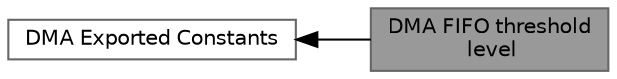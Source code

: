 digraph "DMA FIFO threshold level"
{
 // LATEX_PDF_SIZE
  bgcolor="transparent";
  edge [fontname=Helvetica,fontsize=10,labelfontname=Helvetica,labelfontsize=10];
  node [fontname=Helvetica,fontsize=10,shape=box,height=0.2,width=0.4];
  rankdir=LR;
  Node2 [id="Node000002",label="DMA Exported Constants",height=0.2,width=0.4,color="grey40", fillcolor="white", style="filled",URL="$group__DMA__Exported__Constants.html",tooltip="DMA Exported constants."];
  Node1 [id="Node000001",label="DMA FIFO threshold\l level",height=0.2,width=0.4,color="gray40", fillcolor="grey60", style="filled", fontcolor="black",tooltip="DMA FIFO level."];
  Node2->Node1 [shape=plaintext, dir="back", style="solid"];
}
